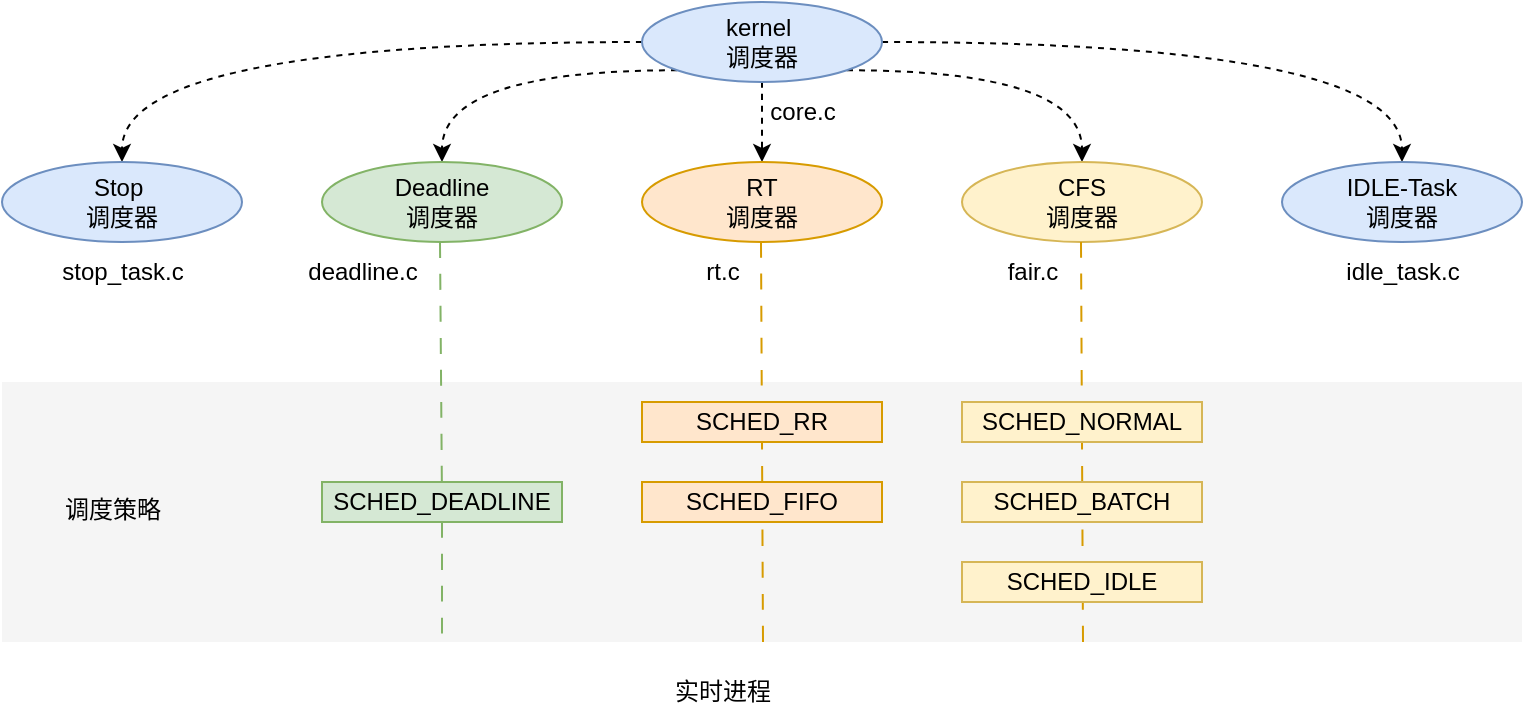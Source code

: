 <mxfile version="24.6.4" type="github">
  <diagram name="第 1 页" id="ez6D_i42WH2TpB5TEEM4">
    <mxGraphModel dx="954" dy="558" grid="1" gridSize="10" guides="1" tooltips="1" connect="1" arrows="1" fold="1" page="1" pageScale="1" pageWidth="1169" pageHeight="827" math="0" shadow="0">
      <root>
        <mxCell id="0" />
        <mxCell id="1" parent="0" />
        <mxCell id="2dxcPHx9autNQarSewx5-24" value="" style="rounded=0;whiteSpace=wrap;html=1;fillColor=#f5f5f5;strokeColor=none;fontColor=#333333;" vertex="1" parent="1">
          <mxGeometry x="120" y="350" width="760" height="130" as="geometry" />
        </mxCell>
        <mxCell id="2dxcPHx9autNQarSewx5-29" style="edgeStyle=orthogonalEdgeStyle;curved=1;rounded=0;orthogonalLoop=1;jettySize=auto;html=1;exitX=0;exitY=0.5;exitDx=0;exitDy=0;entryX=0.5;entryY=0;entryDx=0;entryDy=0;dashed=1;" edge="1" parent="1" source="2dxcPHx9autNQarSewx5-1" target="2dxcPHx9autNQarSewx5-2">
          <mxGeometry relative="1" as="geometry" />
        </mxCell>
        <mxCell id="2dxcPHx9autNQarSewx5-30" style="edgeStyle=orthogonalEdgeStyle;curved=1;rounded=0;orthogonalLoop=1;jettySize=auto;html=1;exitX=0;exitY=1;exitDx=0;exitDy=0;entryX=0.5;entryY=0;entryDx=0;entryDy=0;dashed=1;" edge="1" parent="1" source="2dxcPHx9autNQarSewx5-1" target="2dxcPHx9autNQarSewx5-3">
          <mxGeometry relative="1" as="geometry" />
        </mxCell>
        <mxCell id="2dxcPHx9autNQarSewx5-31" style="edgeStyle=orthogonalEdgeStyle;curved=1;rounded=0;orthogonalLoop=1;jettySize=auto;html=1;exitX=1;exitY=0.5;exitDx=0;exitDy=0;dashed=1;" edge="1" parent="1" source="2dxcPHx9autNQarSewx5-1" target="2dxcPHx9autNQarSewx5-6">
          <mxGeometry relative="1" as="geometry" />
        </mxCell>
        <mxCell id="2dxcPHx9autNQarSewx5-32" style="edgeStyle=orthogonalEdgeStyle;curved=1;rounded=0;orthogonalLoop=1;jettySize=auto;html=1;exitX=1;exitY=1;exitDx=0;exitDy=0;dashed=1;" edge="1" parent="1" source="2dxcPHx9autNQarSewx5-1" target="2dxcPHx9autNQarSewx5-5">
          <mxGeometry relative="1" as="geometry" />
        </mxCell>
        <mxCell id="2dxcPHx9autNQarSewx5-33" style="edgeStyle=orthogonalEdgeStyle;curved=1;rounded=0;orthogonalLoop=1;jettySize=auto;html=1;exitX=0.5;exitY=1;exitDx=0;exitDy=0;entryX=0.5;entryY=0;entryDx=0;entryDy=0;dashed=1;" edge="1" parent="1" source="2dxcPHx9autNQarSewx5-1" target="2dxcPHx9autNQarSewx5-4">
          <mxGeometry relative="1" as="geometry" />
        </mxCell>
        <mxCell id="2dxcPHx9autNQarSewx5-1" value="kernel&amp;nbsp;&lt;div&gt;调度器&lt;/div&gt;" style="ellipse;whiteSpace=wrap;html=1;fillColor=#dae8fc;strokeColor=#6c8ebf;" vertex="1" parent="1">
          <mxGeometry x="440" y="160" width="120" height="40" as="geometry" />
        </mxCell>
        <mxCell id="2dxcPHx9autNQarSewx5-2" value="Stop&amp;nbsp;&lt;div&gt;调度器&lt;/div&gt;" style="ellipse;whiteSpace=wrap;html=1;fillColor=#dae8fc;strokeColor=#6c8ebf;" vertex="1" parent="1">
          <mxGeometry x="120" y="240" width="120" height="40" as="geometry" />
        </mxCell>
        <mxCell id="2dxcPHx9autNQarSewx5-3" value="&lt;div&gt;Deadline&lt;/div&gt;&lt;div&gt;调度器&lt;/div&gt;" style="ellipse;whiteSpace=wrap;html=1;fillColor=#d5e8d4;strokeColor=#82b366;" vertex="1" parent="1">
          <mxGeometry x="280" y="240" width="120" height="40" as="geometry" />
        </mxCell>
        <mxCell id="2dxcPHx9autNQarSewx5-4" value="&lt;div&gt;RT&lt;/div&gt;&lt;div&gt;调度器&lt;/div&gt;" style="ellipse;whiteSpace=wrap;html=1;fillColor=#ffe6cc;strokeColor=#d79b00;" vertex="1" parent="1">
          <mxGeometry x="440" y="240" width="120" height="40" as="geometry" />
        </mxCell>
        <mxCell id="2dxcPHx9autNQarSewx5-5" value="&lt;div&gt;CFS&lt;/div&gt;&lt;div&gt;调度器&lt;/div&gt;" style="ellipse;whiteSpace=wrap;html=1;fillColor=#fff2cc;strokeColor=#d6b656;" vertex="1" parent="1">
          <mxGeometry x="600" y="240" width="120" height="40" as="geometry" />
        </mxCell>
        <mxCell id="2dxcPHx9autNQarSewx5-6" value="&lt;div&gt;IDLE-Task&lt;/div&gt;&lt;div&gt;调度器&lt;/div&gt;" style="ellipse;whiteSpace=wrap;html=1;fillColor=#dae8fc;strokeColor=#6c8ebf;" vertex="1" parent="1">
          <mxGeometry x="760" y="240" width="120" height="40" as="geometry" />
        </mxCell>
        <mxCell id="2dxcPHx9autNQarSewx5-7" value="core.c" style="text;html=1;align=center;verticalAlign=middle;resizable=0;points=[];autosize=1;strokeColor=none;fillColor=none;" vertex="1" parent="1">
          <mxGeometry x="490" y="200" width="60" height="30" as="geometry" />
        </mxCell>
        <mxCell id="2dxcPHx9autNQarSewx5-8" value="stop_task.c" style="text;html=1;align=center;verticalAlign=middle;resizable=0;points=[];autosize=1;strokeColor=none;fillColor=none;" vertex="1" parent="1">
          <mxGeometry x="140" y="280" width="80" height="30" as="geometry" />
        </mxCell>
        <mxCell id="2dxcPHx9autNQarSewx5-9" value="deadline.c" style="text;html=1;align=center;verticalAlign=middle;resizable=0;points=[];autosize=1;strokeColor=none;fillColor=none;" vertex="1" parent="1">
          <mxGeometry x="260" y="280" width="80" height="30" as="geometry" />
        </mxCell>
        <mxCell id="2dxcPHx9autNQarSewx5-10" value="rt.c" style="text;html=1;align=center;verticalAlign=middle;resizable=0;points=[];autosize=1;strokeColor=none;fillColor=none;" vertex="1" parent="1">
          <mxGeometry x="460" y="280" width="40" height="30" as="geometry" />
        </mxCell>
        <mxCell id="2dxcPHx9autNQarSewx5-11" value="fair.c" style="text;html=1;align=center;verticalAlign=middle;resizable=0;points=[];autosize=1;strokeColor=none;fillColor=none;" vertex="1" parent="1">
          <mxGeometry x="610" y="280" width="50" height="30" as="geometry" />
        </mxCell>
        <mxCell id="2dxcPHx9autNQarSewx5-12" value="idle_task.c" style="text;html=1;align=center;verticalAlign=middle;resizable=0;points=[];autosize=1;strokeColor=none;fillColor=none;" vertex="1" parent="1">
          <mxGeometry x="780" y="280" width="80" height="30" as="geometry" />
        </mxCell>
        <mxCell id="2dxcPHx9autNQarSewx5-36" value="" style="endArrow=none;html=1;rounded=0;curved=1;dashed=1;dashPattern=8 8;fillColor=#ffe6cc;strokeColor=#d79b00;" edge="1" parent="1">
          <mxGeometry width="50" height="50" relative="1" as="geometry">
            <mxPoint x="499.5" y="280" as="sourcePoint" />
            <mxPoint x="500.5" y="480" as="targetPoint" />
          </mxGeometry>
        </mxCell>
        <mxCell id="2dxcPHx9autNQarSewx5-16" value="SCHED_FIFO" style="rounded=0;whiteSpace=wrap;html=1;fillColor=#ffe6cc;strokeColor=#d79b00;" vertex="1" parent="1">
          <mxGeometry x="440" y="400" width="120" height="20" as="geometry" />
        </mxCell>
        <mxCell id="2dxcPHx9autNQarSewx5-15" value="SCHED_RR" style="rounded=0;whiteSpace=wrap;html=1;fillColor=#ffe6cc;strokeColor=#d79b00;" vertex="1" parent="1">
          <mxGeometry x="440" y="360" width="120" height="20" as="geometry" />
        </mxCell>
        <mxCell id="2dxcPHx9autNQarSewx5-37" value="" style="endArrow=none;html=1;rounded=0;curved=1;dashed=1;dashPattern=8 8;fillColor=#ffe6cc;strokeColor=#d79b00;" edge="1" parent="1">
          <mxGeometry width="50" height="50" relative="1" as="geometry">
            <mxPoint x="659.5" y="280" as="sourcePoint" />
            <mxPoint x="660.5" y="480" as="targetPoint" />
          </mxGeometry>
        </mxCell>
        <mxCell id="2dxcPHx9autNQarSewx5-17" value="SCHED_NORMAL" style="rounded=0;whiteSpace=wrap;html=1;fillColor=#fff2cc;strokeColor=#d6b656;" vertex="1" parent="1">
          <mxGeometry x="600" y="360" width="120" height="20" as="geometry" />
        </mxCell>
        <mxCell id="2dxcPHx9autNQarSewx5-18" value="SCHED_BATCH" style="rounded=0;whiteSpace=wrap;html=1;fillColor=#fff2cc;strokeColor=#d6b656;" vertex="1" parent="1">
          <mxGeometry x="600" y="400" width="120" height="20" as="geometry" />
        </mxCell>
        <mxCell id="2dxcPHx9autNQarSewx5-35" value="" style="endArrow=none;html=1;rounded=0;curved=1;dashed=1;dashPattern=8 8;fillColor=#d5e8d4;strokeColor=#82b366;" edge="1" parent="1" source="2dxcPHx9autNQarSewx5-13">
          <mxGeometry width="50" height="50" relative="1" as="geometry">
            <mxPoint x="339" y="280" as="sourcePoint" />
            <mxPoint x="340" y="480" as="targetPoint" />
          </mxGeometry>
        </mxCell>
        <mxCell id="2dxcPHx9autNQarSewx5-19" value="SCHED_IDLE" style="rounded=0;whiteSpace=wrap;html=1;fillColor=#fff2cc;strokeColor=#d6b656;" vertex="1" parent="1">
          <mxGeometry x="600" y="440" width="120" height="20" as="geometry" />
        </mxCell>
        <mxCell id="2dxcPHx9autNQarSewx5-21" value="调度策略" style="text;html=1;align=center;verticalAlign=middle;resizable=0;points=[];autosize=1;strokeColor=none;fillColor=none;" vertex="1" parent="1">
          <mxGeometry x="140" y="399" width="70" height="30" as="geometry" />
        </mxCell>
        <mxCell id="2dxcPHx9autNQarSewx5-38" value="" style="endArrow=none;html=1;rounded=0;curved=1;dashed=1;dashPattern=8 8;fillColor=#d5e8d4;strokeColor=#82b366;" edge="1" parent="1" target="2dxcPHx9autNQarSewx5-13">
          <mxGeometry width="50" height="50" relative="1" as="geometry">
            <mxPoint x="339" y="280" as="sourcePoint" />
            <mxPoint x="340" y="480" as="targetPoint" />
          </mxGeometry>
        </mxCell>
        <mxCell id="2dxcPHx9autNQarSewx5-13" value="SCHED_DEADLINE" style="rounded=0;whiteSpace=wrap;html=1;fillColor=#d5e8d4;strokeColor=#82b366;" vertex="1" parent="1">
          <mxGeometry x="280" y="400" width="120" height="20" as="geometry" />
        </mxCell>
        <mxCell id="2dxcPHx9autNQarSewx5-40" value="实时进程" style="text;html=1;align=center;verticalAlign=middle;resizable=0;points=[];autosize=1;strokeColor=none;fillColor=none;" vertex="1" parent="1">
          <mxGeometry x="445" y="490" width="70" height="30" as="geometry" />
        </mxCell>
      </root>
    </mxGraphModel>
  </diagram>
</mxfile>
